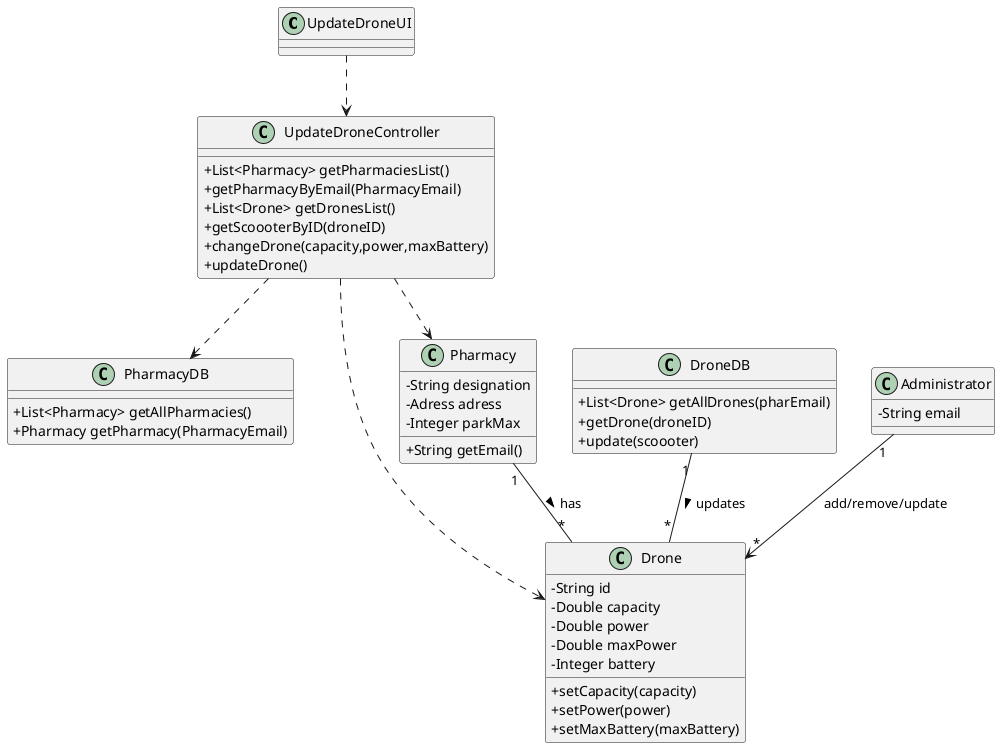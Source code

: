 @startuml
skinparam classAttributeIconSize 0

class UpdateDroneUI {

}

class UpdateDroneController {
  +List<Pharmacy> getPharmaciesList()
  +getPharmacyByEmail(PharmacyEmail)
  +List<Drone> getDronesList()
  +getScoooterByID(droneID)
  +changeDrone(capacity,power,maxBattery)
  +updateDrone()
}

class PharmacyDB {
  +List<Pharmacy> getAllPharmacies()
  +Pharmacy getPharmacy(PharmacyEmail)
}

class DroneDB {
  +List<Drone> getAllDrones(pharEmail)
  +getDrone(droneID)
  +update(scoooter)
}

class Drone {
  -String id
  -Double capacity
  -Double power
  -Double maxPower
  -Integer battery
  +setCapacity(capacity)
  +setPower(power)
  +setMaxBattery(maxBattery)
}

class Pharmacy {
  -String designation
  -Adress adress
  -Integer parkMax
  +String getEmail()
}

class Administrator {
  -String email
}

UpdateDroneUI ..> UpdateDroneController
UpdateDroneController ..> PharmacyDB
UpdateDroneController ..> Drone
UpdateDroneController ..> Pharmacy

Administrator "1" --> "*" Drone : add/remove/update

Pharmacy "1" -- "*" Drone : has >

DroneDB "1" -- "*" Drone: updates >

@enduml
